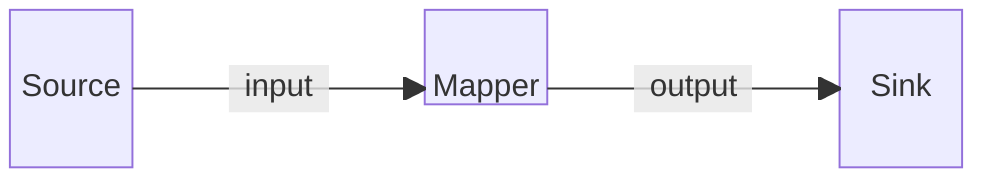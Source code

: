 block-beta
    columns 7
    Source space:2 Mapper space:2 Sink
    Source-- "input" -->Mapper
    Mapper-- "output" -->Sink

    classDef block height:48px,padding:8px;
    classDef hidden visibility:none;
    class Mapper block
    class Source hidden
    class Sink hidden